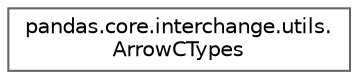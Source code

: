 digraph "Graphical Class Hierarchy"
{
 // LATEX_PDF_SIZE
  bgcolor="transparent";
  edge [fontname=Helvetica,fontsize=10,labelfontname=Helvetica,labelfontsize=10];
  node [fontname=Helvetica,fontsize=10,shape=box,height=0.2,width=0.4];
  rankdir="LR";
  Node0 [id="Node000000",label="pandas.core.interchange.utils.\lArrowCTypes",height=0.2,width=0.4,color="grey40", fillcolor="white", style="filled",URL="$df/d4c/classpandas_1_1core_1_1interchange_1_1utils_1_1ArrowCTypes.html",tooltip=" "];
}
